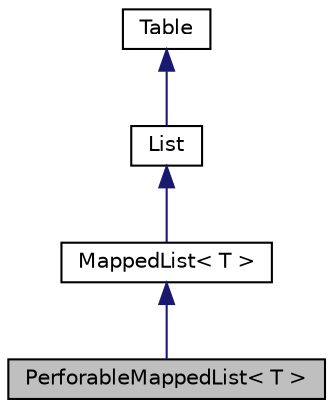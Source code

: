digraph "PerforableMappedList&lt; T &gt;"
{
  edge [fontname="Helvetica",fontsize="10",labelfontname="Helvetica",labelfontsize="10"];
  node [fontname="Helvetica",fontsize="10",shape=record];
  Node1 [label="PerforableMappedList\< T \>",height=0.2,width=0.4,color="black", fillcolor="grey75", style="filled", fontcolor="black"];
  Node2 -> Node1 [dir="back",color="midnightblue",fontsize="10",style="solid",fontname="Helvetica"];
  Node2 [label="MappedList\< T \>",height=0.2,width=0.4,color="black", fillcolor="white", style="filled",URL="$classMappedList.html"];
  Node3 -> Node2 [dir="back",color="midnightblue",fontsize="10",style="solid",fontname="Helvetica"];
  Node3 [label="List",height=0.2,width=0.4,color="black", fillcolor="white", style="filled",URL="$classList.html"];
  Node4 -> Node3 [dir="back",color="midnightblue",fontsize="10",style="solid",fontname="Helvetica"];
  Node4 [label="Table",height=0.2,width=0.4,color="black", fillcolor="white", style="filled",URL="$classTable.html"];
}
